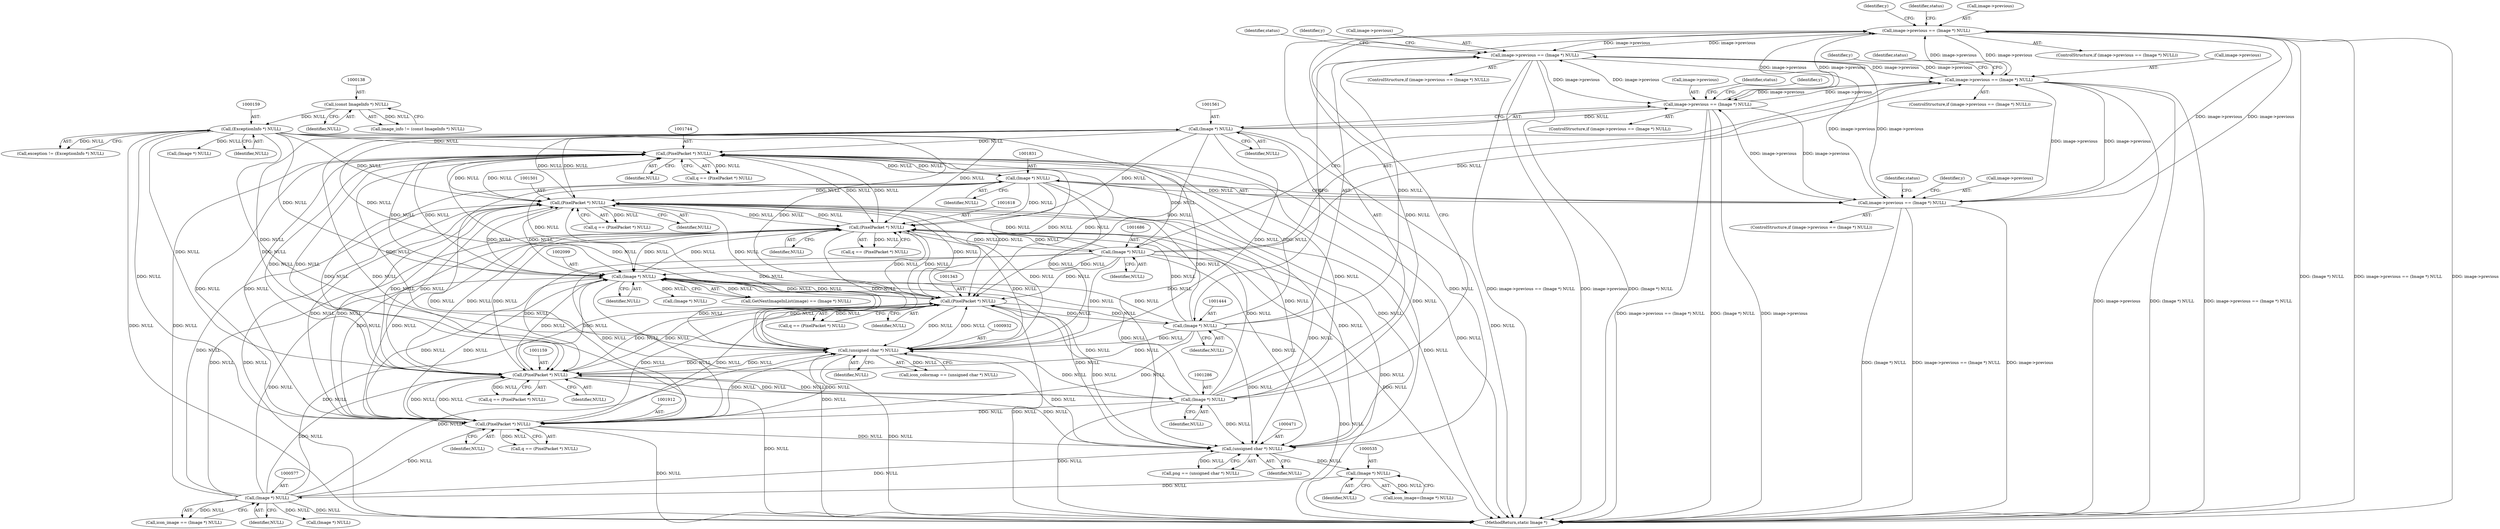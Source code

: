 digraph "0_ImageMagick_f6e9d0d9955e85bdd7540b251cd50d598dacc5e6_25@pointer" {
"1001281" [label="(Call,image->previous == (Image *) NULL)"];
"1001439" [label="(Call,image->previous == (Image *) NULL)"];
"1001681" [label="(Call,image->previous == (Image *) NULL)"];
"1001556" [label="(Call,image->previous == (Image *) NULL)"];
"1001281" [label="(Call,image->previous == (Image *) NULL)"];
"1001826" [label="(Call,image->previous == (Image *) NULL)"];
"1001830" [label="(Call,(Image *) NULL)"];
"1001743" [label="(Call,(PixelPacket *) NULL)"];
"1001500" [label="(Call,(PixelPacket *) NULL)"];
"1000158" [label="(Call,(ExceptionInfo *) NULL)"];
"1000137" [label="(Call,(const ImageInfo *) NULL)"];
"1001617" [label="(Call,(PixelPacket *) NULL)"];
"1002098" [label="(Call,(Image *) NULL)"];
"1001443" [label="(Call,(Image *) NULL)"];
"1001342" [label="(Call,(PixelPacket *) NULL)"];
"1000576" [label="(Call,(Image *) NULL)"];
"1000534" [label="(Call,(Image *) NULL)"];
"1000470" [label="(Call,(unsigned char *) NULL)"];
"1001911" [label="(Call,(PixelPacket *) NULL)"];
"1001560" [label="(Call,(Image *) NULL)"];
"1001158" [label="(Call,(PixelPacket *) NULL)"];
"1000931" [label="(Call,(unsigned char *) NULL)"];
"1001285" [label="(Call,(Image *) NULL)"];
"1001685" [label="(Call,(Image *) NULL)"];
"1002095" [label="(Call,GetNextImageInList(image) == (Image *) NULL)"];
"1001565" [label="(Identifier,status)"];
"1001913" [label="(Identifier,NULL)"];
"1001681" [label="(Call,image->previous == (Image *) NULL)"];
"1001158" [label="(Call,(PixelPacket *) NULL)"];
"1001826" [label="(Call,image->previous == (Image *) NULL)"];
"1001484" [label="(Identifier,y)"];
"1001342" [label="(Call,(PixelPacket *) NULL)"];
"1001142" [label="(Identifier,y)"];
"1001290" [label="(Identifier,status)"];
"1002135" [label="(MethodReturn,static Image *)"];
"1001281" [label="(Call,image->previous == (Image *) NULL)"];
"1000137" [label="(Call,(const ImageInfo *) NULL)"];
"1001690" [label="(Identifier,status)"];
"1001615" [label="(Call,q == (PixelPacket *) NULL)"];
"1001280" [label="(ControlStructure,if (image->previous == (Image *) NULL))"];
"1001830" [label="(Call,(Image *) NULL)"];
"1000470" [label="(Call,(unsigned char *) NULL)"];
"1001825" [label="(ControlStructure,if (image->previous == (Image *) NULL))"];
"1000532" [label="(Call,icon_image=(Image *) NULL)"];
"1000158" [label="(Call,(ExceptionInfo *) NULL)"];
"1001443" [label="(Call,(Image *) NULL)"];
"1000139" [label="(Identifier,NULL)"];
"1001340" [label="(Call,q == (PixelPacket *) NULL)"];
"1001555" [label="(ControlStructure,if (image->previous == (Image *) NULL))"];
"1001560" [label="(Call,(Image *) NULL)"];
"1001682" [label="(Call,image->previous)"];
"1000188" [label="(Call,(Image *) NULL)"];
"1001835" [label="(Identifier,status)"];
"1001687" [label="(Identifier,NULL)"];
"1001685" [label="(Call,(Image *) NULL)"];
"1001743" [label="(Call,(PixelPacket *) NULL)"];
"1000536" [label="(Identifier,NULL)"];
"1001832" [label="(Identifier,NULL)"];
"1001601" [label="(Identifier,y)"];
"1001680" [label="(ControlStructure,if (image->previous == (Image *) NULL))"];
"1001498" [label="(Call,q == (PixelPacket *) NULL)"];
"1001911" [label="(Call,(PixelPacket *) NULL)"];
"1002100" [label="(Identifier,NULL)"];
"1000160" [label="(Identifier,NULL)"];
"1001282" [label="(Call,image->previous)"];
"1001448" [label="(Identifier,status)"];
"1001285" [label="(Call,(Image *) NULL)"];
"1000578" [label="(Identifier,NULL)"];
"1001326" [label="(Identifier,y)"];
"1000929" [label="(Call,icon_colormap == (unsigned char *) NULL)"];
"1001439" [label="(Call,image->previous == (Image *) NULL)"];
"1001344" [label="(Identifier,NULL)"];
"1001556" [label="(Call,image->previous == (Image *) NULL)"];
"1000156" [label="(Call,exception != (ExceptionInfo *) NULL)"];
"1001562" [label="(Identifier,NULL)"];
"1001438" [label="(ControlStructure,if (image->previous == (Image *) NULL))"];
"1001500" [label="(Call,(PixelPacket *) NULL)"];
"1001617" [label="(Call,(PixelPacket *) NULL)"];
"1001619" [label="(Identifier,NULL)"];
"1001557" [label="(Call,image->previous)"];
"1001909" [label="(Call,q == (PixelPacket *) NULL)"];
"1001160" [label="(Identifier,NULL)"];
"1001727" [label="(Identifier,y)"];
"1000576" [label="(Call,(Image *) NULL)"];
"1000574" [label="(Call,icon_image == (Image *) NULL)"];
"1001745" [label="(Identifier,NULL)"];
"1000468" [label="(Call,png == (unsigned char *) NULL)"];
"1000933" [label="(Identifier,NULL)"];
"1001440" [label="(Call,image->previous)"];
"1000931" [label="(Call,(unsigned char *) NULL)"];
"1001156" [label="(Call,q == (PixelPacket *) NULL)"];
"1000534" [label="(Call,(Image *) NULL)"];
"1000135" [label="(Call,image_info != (const ImageInfo *) NULL)"];
"1001827" [label="(Call,image->previous)"];
"1001741" [label="(Call,q == (PixelPacket *) NULL)"];
"1000596" [label="(Call,(Image *) NULL)"];
"1000472" [label="(Identifier,NULL)"];
"1001445" [label="(Identifier,NULL)"];
"1001287" [label="(Identifier,NULL)"];
"1002098" [label="(Call,(Image *) NULL)"];
"1002107" [label="(Call,(Image *) NULL)"];
"1001502" [label="(Identifier,NULL)"];
"1001281" -> "1001280"  [label="AST: "];
"1001281" -> "1001285"  [label="CFG: "];
"1001282" -> "1001281"  [label="AST: "];
"1001285" -> "1001281"  [label="AST: "];
"1001290" -> "1001281"  [label="CFG: "];
"1001142" -> "1001281"  [label="CFG: "];
"1001281" -> "1002135"  [label="DDG: (Image *) NULL"];
"1001281" -> "1002135"  [label="DDG: image->previous == (Image *) NULL"];
"1001281" -> "1002135"  [label="DDG: image->previous"];
"1001439" -> "1001281"  [label="DDG: image->previous"];
"1001681" -> "1001281"  [label="DDG: image->previous"];
"1001556" -> "1001281"  [label="DDG: image->previous"];
"1001826" -> "1001281"  [label="DDG: image->previous"];
"1001285" -> "1001281"  [label="DDG: NULL"];
"1001281" -> "1001439"  [label="DDG: image->previous"];
"1001281" -> "1001556"  [label="DDG: image->previous"];
"1001281" -> "1001681"  [label="DDG: image->previous"];
"1001281" -> "1001826"  [label="DDG: image->previous"];
"1001439" -> "1001438"  [label="AST: "];
"1001439" -> "1001443"  [label="CFG: "];
"1001440" -> "1001439"  [label="AST: "];
"1001443" -> "1001439"  [label="AST: "];
"1001448" -> "1001439"  [label="CFG: "];
"1001326" -> "1001439"  [label="CFG: "];
"1001439" -> "1002135"  [label="DDG: image->previous == (Image *) NULL"];
"1001439" -> "1002135"  [label="DDG: image->previous"];
"1001439" -> "1002135"  [label="DDG: (Image *) NULL"];
"1001681" -> "1001439"  [label="DDG: image->previous"];
"1001556" -> "1001439"  [label="DDG: image->previous"];
"1001826" -> "1001439"  [label="DDG: image->previous"];
"1001443" -> "1001439"  [label="DDG: NULL"];
"1001439" -> "1001556"  [label="DDG: image->previous"];
"1001439" -> "1001681"  [label="DDG: image->previous"];
"1001439" -> "1001826"  [label="DDG: image->previous"];
"1001681" -> "1001680"  [label="AST: "];
"1001681" -> "1001685"  [label="CFG: "];
"1001682" -> "1001681"  [label="AST: "];
"1001685" -> "1001681"  [label="AST: "];
"1001690" -> "1001681"  [label="CFG: "];
"1001601" -> "1001681"  [label="CFG: "];
"1001681" -> "1002135"  [label="DDG: image->previous"];
"1001681" -> "1002135"  [label="DDG: (Image *) NULL"];
"1001681" -> "1002135"  [label="DDG: image->previous == (Image *) NULL"];
"1001681" -> "1001556"  [label="DDG: image->previous"];
"1001556" -> "1001681"  [label="DDG: image->previous"];
"1001826" -> "1001681"  [label="DDG: image->previous"];
"1001685" -> "1001681"  [label="DDG: NULL"];
"1001681" -> "1001826"  [label="DDG: image->previous"];
"1001556" -> "1001555"  [label="AST: "];
"1001556" -> "1001560"  [label="CFG: "];
"1001557" -> "1001556"  [label="AST: "];
"1001560" -> "1001556"  [label="AST: "];
"1001565" -> "1001556"  [label="CFG: "];
"1001484" -> "1001556"  [label="CFG: "];
"1001556" -> "1002135"  [label="DDG: image->previous"];
"1001556" -> "1002135"  [label="DDG: image->previous == (Image *) NULL"];
"1001556" -> "1002135"  [label="DDG: (Image *) NULL"];
"1001826" -> "1001556"  [label="DDG: image->previous"];
"1001560" -> "1001556"  [label="DDG: NULL"];
"1001556" -> "1001826"  [label="DDG: image->previous"];
"1001826" -> "1001825"  [label="AST: "];
"1001826" -> "1001830"  [label="CFG: "];
"1001827" -> "1001826"  [label="AST: "];
"1001830" -> "1001826"  [label="AST: "];
"1001835" -> "1001826"  [label="CFG: "];
"1001727" -> "1001826"  [label="CFG: "];
"1001826" -> "1002135"  [label="DDG: (Image *) NULL"];
"1001826" -> "1002135"  [label="DDG: image->previous == (Image *) NULL"];
"1001826" -> "1002135"  [label="DDG: image->previous"];
"1001830" -> "1001826"  [label="DDG: NULL"];
"1001830" -> "1001832"  [label="CFG: "];
"1001831" -> "1001830"  [label="AST: "];
"1001832" -> "1001830"  [label="AST: "];
"1001830" -> "1002135"  [label="DDG: NULL"];
"1001830" -> "1000470"  [label="DDG: NULL"];
"1001830" -> "1000931"  [label="DDG: NULL"];
"1001830" -> "1001158"  [label="DDG: NULL"];
"1001830" -> "1001342"  [label="DDG: NULL"];
"1001830" -> "1001500"  [label="DDG: NULL"];
"1001830" -> "1001617"  [label="DDG: NULL"];
"1001830" -> "1001743"  [label="DDG: NULL"];
"1001743" -> "1001830"  [label="DDG: NULL"];
"1001830" -> "1001911"  [label="DDG: NULL"];
"1001830" -> "1002098"  [label="DDG: NULL"];
"1001743" -> "1001741"  [label="AST: "];
"1001743" -> "1001745"  [label="CFG: "];
"1001744" -> "1001743"  [label="AST: "];
"1001745" -> "1001743"  [label="AST: "];
"1001741" -> "1001743"  [label="CFG: "];
"1001743" -> "1002135"  [label="DDG: NULL"];
"1001743" -> "1000470"  [label="DDG: NULL"];
"1001743" -> "1000931"  [label="DDG: NULL"];
"1001743" -> "1001158"  [label="DDG: NULL"];
"1001743" -> "1001342"  [label="DDG: NULL"];
"1001743" -> "1001500"  [label="DDG: NULL"];
"1001743" -> "1001617"  [label="DDG: NULL"];
"1001743" -> "1001741"  [label="DDG: NULL"];
"1001500" -> "1001743"  [label="DDG: NULL"];
"1000158" -> "1001743"  [label="DDG: NULL"];
"1001617" -> "1001743"  [label="DDG: NULL"];
"1002098" -> "1001743"  [label="DDG: NULL"];
"1001443" -> "1001743"  [label="DDG: NULL"];
"1000576" -> "1001743"  [label="DDG: NULL"];
"1001342" -> "1001743"  [label="DDG: NULL"];
"1001911" -> "1001743"  [label="DDG: NULL"];
"1001560" -> "1001743"  [label="DDG: NULL"];
"1001158" -> "1001743"  [label="DDG: NULL"];
"1000931" -> "1001743"  [label="DDG: NULL"];
"1001285" -> "1001743"  [label="DDG: NULL"];
"1001685" -> "1001743"  [label="DDG: NULL"];
"1001743" -> "1001911"  [label="DDG: NULL"];
"1001743" -> "1002098"  [label="DDG: NULL"];
"1001500" -> "1001498"  [label="AST: "];
"1001500" -> "1001502"  [label="CFG: "];
"1001501" -> "1001500"  [label="AST: "];
"1001502" -> "1001500"  [label="AST: "];
"1001498" -> "1001500"  [label="CFG: "];
"1001500" -> "1002135"  [label="DDG: NULL"];
"1001500" -> "1000470"  [label="DDG: NULL"];
"1001500" -> "1000931"  [label="DDG: NULL"];
"1001500" -> "1001158"  [label="DDG: NULL"];
"1001500" -> "1001342"  [label="DDG: NULL"];
"1001500" -> "1001498"  [label="DDG: NULL"];
"1000158" -> "1001500"  [label="DDG: NULL"];
"1001617" -> "1001500"  [label="DDG: NULL"];
"1002098" -> "1001500"  [label="DDG: NULL"];
"1001443" -> "1001500"  [label="DDG: NULL"];
"1000576" -> "1001500"  [label="DDG: NULL"];
"1001342" -> "1001500"  [label="DDG: NULL"];
"1001911" -> "1001500"  [label="DDG: NULL"];
"1001560" -> "1001500"  [label="DDG: NULL"];
"1001158" -> "1001500"  [label="DDG: NULL"];
"1000931" -> "1001500"  [label="DDG: NULL"];
"1001285" -> "1001500"  [label="DDG: NULL"];
"1001685" -> "1001500"  [label="DDG: NULL"];
"1001500" -> "1001560"  [label="DDG: NULL"];
"1001500" -> "1001617"  [label="DDG: NULL"];
"1001500" -> "1001911"  [label="DDG: NULL"];
"1001500" -> "1002098"  [label="DDG: NULL"];
"1000158" -> "1000156"  [label="AST: "];
"1000158" -> "1000160"  [label="CFG: "];
"1000159" -> "1000158"  [label="AST: "];
"1000160" -> "1000158"  [label="AST: "];
"1000156" -> "1000158"  [label="CFG: "];
"1000158" -> "1002135"  [label="DDG: NULL"];
"1000158" -> "1000156"  [label="DDG: NULL"];
"1000137" -> "1000158"  [label="DDG: NULL"];
"1000158" -> "1000188"  [label="DDG: NULL"];
"1000158" -> "1000470"  [label="DDG: NULL"];
"1000158" -> "1000931"  [label="DDG: NULL"];
"1000158" -> "1001158"  [label="DDG: NULL"];
"1000158" -> "1001342"  [label="DDG: NULL"];
"1000158" -> "1001617"  [label="DDG: NULL"];
"1000158" -> "1001911"  [label="DDG: NULL"];
"1000158" -> "1002098"  [label="DDG: NULL"];
"1000137" -> "1000135"  [label="AST: "];
"1000137" -> "1000139"  [label="CFG: "];
"1000138" -> "1000137"  [label="AST: "];
"1000139" -> "1000137"  [label="AST: "];
"1000135" -> "1000137"  [label="CFG: "];
"1000137" -> "1000135"  [label="DDG: NULL"];
"1001617" -> "1001615"  [label="AST: "];
"1001617" -> "1001619"  [label="CFG: "];
"1001618" -> "1001617"  [label="AST: "];
"1001619" -> "1001617"  [label="AST: "];
"1001615" -> "1001617"  [label="CFG: "];
"1001617" -> "1002135"  [label="DDG: NULL"];
"1001617" -> "1000470"  [label="DDG: NULL"];
"1001617" -> "1000931"  [label="DDG: NULL"];
"1001617" -> "1001158"  [label="DDG: NULL"];
"1001617" -> "1001342"  [label="DDG: NULL"];
"1001617" -> "1001615"  [label="DDG: NULL"];
"1002098" -> "1001617"  [label="DDG: NULL"];
"1001443" -> "1001617"  [label="DDG: NULL"];
"1000576" -> "1001617"  [label="DDG: NULL"];
"1001342" -> "1001617"  [label="DDG: NULL"];
"1001911" -> "1001617"  [label="DDG: NULL"];
"1001560" -> "1001617"  [label="DDG: NULL"];
"1001158" -> "1001617"  [label="DDG: NULL"];
"1000931" -> "1001617"  [label="DDG: NULL"];
"1001285" -> "1001617"  [label="DDG: NULL"];
"1001685" -> "1001617"  [label="DDG: NULL"];
"1001617" -> "1001685"  [label="DDG: NULL"];
"1001617" -> "1001911"  [label="DDG: NULL"];
"1001617" -> "1002098"  [label="DDG: NULL"];
"1002098" -> "1002095"  [label="AST: "];
"1002098" -> "1002100"  [label="CFG: "];
"1002099" -> "1002098"  [label="AST: "];
"1002100" -> "1002098"  [label="AST: "];
"1002095" -> "1002098"  [label="CFG: "];
"1002098" -> "1002135"  [label="DDG: NULL"];
"1002098" -> "1000470"  [label="DDG: NULL"];
"1002098" -> "1000931"  [label="DDG: NULL"];
"1002098" -> "1001158"  [label="DDG: NULL"];
"1002098" -> "1001342"  [label="DDG: NULL"];
"1002098" -> "1001911"  [label="DDG: NULL"];
"1002098" -> "1002095"  [label="DDG: NULL"];
"1001443" -> "1002098"  [label="DDG: NULL"];
"1000576" -> "1002098"  [label="DDG: NULL"];
"1001342" -> "1002098"  [label="DDG: NULL"];
"1001911" -> "1002098"  [label="DDG: NULL"];
"1001560" -> "1002098"  [label="DDG: NULL"];
"1001158" -> "1002098"  [label="DDG: NULL"];
"1000931" -> "1002098"  [label="DDG: NULL"];
"1001285" -> "1002098"  [label="DDG: NULL"];
"1001685" -> "1002098"  [label="DDG: NULL"];
"1002098" -> "1002107"  [label="DDG: NULL"];
"1001443" -> "1001445"  [label="CFG: "];
"1001444" -> "1001443"  [label="AST: "];
"1001445" -> "1001443"  [label="AST: "];
"1001443" -> "1002135"  [label="DDG: NULL"];
"1001443" -> "1000470"  [label="DDG: NULL"];
"1001443" -> "1000931"  [label="DDG: NULL"];
"1001443" -> "1001158"  [label="DDG: NULL"];
"1001443" -> "1001342"  [label="DDG: NULL"];
"1001342" -> "1001443"  [label="DDG: NULL"];
"1001443" -> "1001911"  [label="DDG: NULL"];
"1001342" -> "1001340"  [label="AST: "];
"1001342" -> "1001344"  [label="CFG: "];
"1001343" -> "1001342"  [label="AST: "];
"1001344" -> "1001342"  [label="AST: "];
"1001340" -> "1001342"  [label="CFG: "];
"1001342" -> "1002135"  [label="DDG: NULL"];
"1001342" -> "1000470"  [label="DDG: NULL"];
"1001342" -> "1000931"  [label="DDG: NULL"];
"1001342" -> "1001158"  [label="DDG: NULL"];
"1001342" -> "1001340"  [label="DDG: NULL"];
"1000576" -> "1001342"  [label="DDG: NULL"];
"1001911" -> "1001342"  [label="DDG: NULL"];
"1001560" -> "1001342"  [label="DDG: NULL"];
"1001158" -> "1001342"  [label="DDG: NULL"];
"1000931" -> "1001342"  [label="DDG: NULL"];
"1001285" -> "1001342"  [label="DDG: NULL"];
"1001685" -> "1001342"  [label="DDG: NULL"];
"1001342" -> "1001911"  [label="DDG: NULL"];
"1000576" -> "1000574"  [label="AST: "];
"1000576" -> "1000578"  [label="CFG: "];
"1000577" -> "1000576"  [label="AST: "];
"1000578" -> "1000576"  [label="AST: "];
"1000574" -> "1000576"  [label="CFG: "];
"1000576" -> "1002135"  [label="DDG: NULL"];
"1000576" -> "1000470"  [label="DDG: NULL"];
"1000576" -> "1000574"  [label="DDG: NULL"];
"1000534" -> "1000576"  [label="DDG: NULL"];
"1000576" -> "1000596"  [label="DDG: NULL"];
"1000576" -> "1000931"  [label="DDG: NULL"];
"1000576" -> "1001158"  [label="DDG: NULL"];
"1000576" -> "1001911"  [label="DDG: NULL"];
"1000534" -> "1000532"  [label="AST: "];
"1000534" -> "1000536"  [label="CFG: "];
"1000535" -> "1000534"  [label="AST: "];
"1000536" -> "1000534"  [label="AST: "];
"1000532" -> "1000534"  [label="CFG: "];
"1000534" -> "1000532"  [label="DDG: NULL"];
"1000470" -> "1000534"  [label="DDG: NULL"];
"1000470" -> "1000468"  [label="AST: "];
"1000470" -> "1000472"  [label="CFG: "];
"1000471" -> "1000470"  [label="AST: "];
"1000472" -> "1000470"  [label="AST: "];
"1000468" -> "1000470"  [label="CFG: "];
"1000470" -> "1000468"  [label="DDG: NULL"];
"1001911" -> "1000470"  [label="DDG: NULL"];
"1001560" -> "1000470"  [label="DDG: NULL"];
"1001158" -> "1000470"  [label="DDG: NULL"];
"1000931" -> "1000470"  [label="DDG: NULL"];
"1001285" -> "1000470"  [label="DDG: NULL"];
"1001685" -> "1000470"  [label="DDG: NULL"];
"1001911" -> "1001909"  [label="AST: "];
"1001911" -> "1001913"  [label="CFG: "];
"1001912" -> "1001911"  [label="AST: "];
"1001913" -> "1001911"  [label="AST: "];
"1001909" -> "1001911"  [label="CFG: "];
"1001911" -> "1002135"  [label="DDG: NULL"];
"1001911" -> "1000931"  [label="DDG: NULL"];
"1001911" -> "1001158"  [label="DDG: NULL"];
"1001911" -> "1001909"  [label="DDG: NULL"];
"1001560" -> "1001911"  [label="DDG: NULL"];
"1001158" -> "1001911"  [label="DDG: NULL"];
"1000931" -> "1001911"  [label="DDG: NULL"];
"1001285" -> "1001911"  [label="DDG: NULL"];
"1001685" -> "1001911"  [label="DDG: NULL"];
"1001560" -> "1001562"  [label="CFG: "];
"1001561" -> "1001560"  [label="AST: "];
"1001562" -> "1001560"  [label="AST: "];
"1001560" -> "1002135"  [label="DDG: NULL"];
"1001560" -> "1000931"  [label="DDG: NULL"];
"1001560" -> "1001158"  [label="DDG: NULL"];
"1001158" -> "1001156"  [label="AST: "];
"1001158" -> "1001160"  [label="CFG: "];
"1001159" -> "1001158"  [label="AST: "];
"1001160" -> "1001158"  [label="AST: "];
"1001156" -> "1001158"  [label="CFG: "];
"1001158" -> "1002135"  [label="DDG: NULL"];
"1001158" -> "1000931"  [label="DDG: NULL"];
"1001158" -> "1001156"  [label="DDG: NULL"];
"1000931" -> "1001158"  [label="DDG: NULL"];
"1001285" -> "1001158"  [label="DDG: NULL"];
"1001685" -> "1001158"  [label="DDG: NULL"];
"1001158" -> "1001285"  [label="DDG: NULL"];
"1000931" -> "1000929"  [label="AST: "];
"1000931" -> "1000933"  [label="CFG: "];
"1000932" -> "1000931"  [label="AST: "];
"1000933" -> "1000931"  [label="AST: "];
"1000929" -> "1000931"  [label="CFG: "];
"1000931" -> "1002135"  [label="DDG: NULL"];
"1000931" -> "1000929"  [label="DDG: NULL"];
"1001285" -> "1000931"  [label="DDG: NULL"];
"1001685" -> "1000931"  [label="DDG: NULL"];
"1001285" -> "1001287"  [label="CFG: "];
"1001286" -> "1001285"  [label="AST: "];
"1001287" -> "1001285"  [label="AST: "];
"1001285" -> "1002135"  [label="DDG: NULL"];
"1001685" -> "1001687"  [label="CFG: "];
"1001686" -> "1001685"  [label="AST: "];
"1001687" -> "1001685"  [label="AST: "];
"1001685" -> "1002135"  [label="DDG: NULL"];
}
